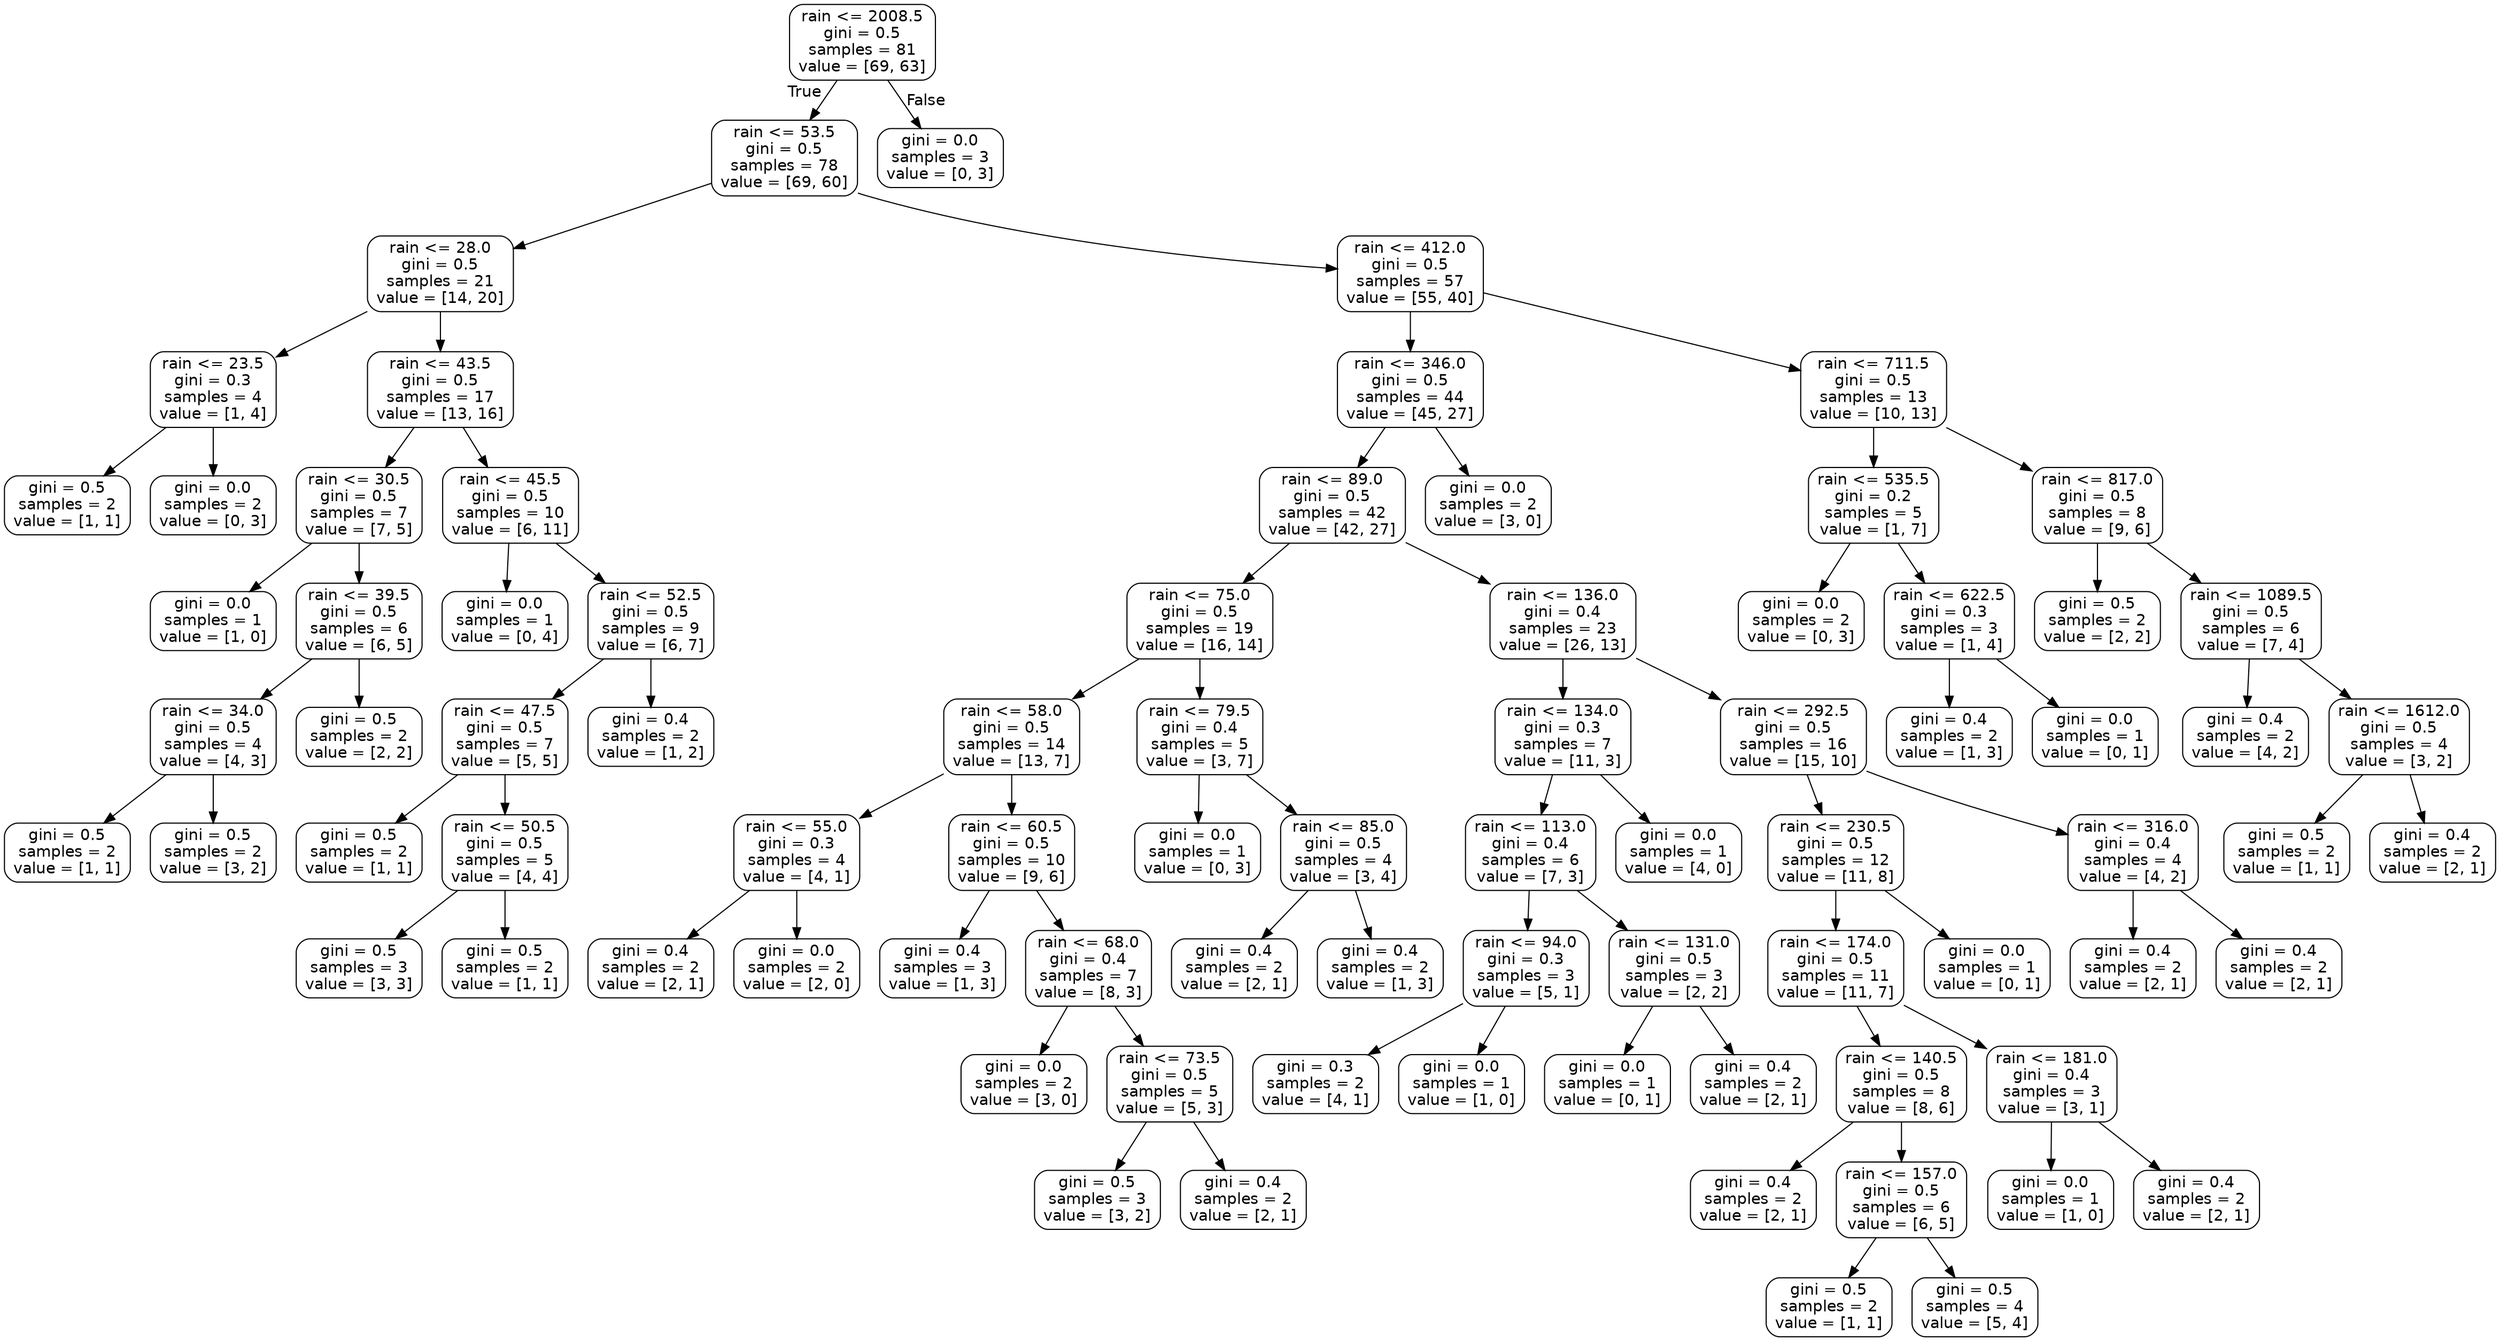 digraph Tree {
node [shape=box, style="rounded", color="black", fontname=helvetica] ;
edge [fontname=helvetica] ;
0 [label="rain <= 2008.5\ngini = 0.5\nsamples = 81\nvalue = [69, 63]"] ;
1 [label="rain <= 53.5\ngini = 0.5\nsamples = 78\nvalue = [69, 60]"] ;
0 -> 1 [labeldistance=2.5, labelangle=45, headlabel="True"] ;
2 [label="rain <= 28.0\ngini = 0.5\nsamples = 21\nvalue = [14, 20]"] ;
1 -> 2 ;
3 [label="rain <= 23.5\ngini = 0.3\nsamples = 4\nvalue = [1, 4]"] ;
2 -> 3 ;
4 [label="gini = 0.5\nsamples = 2\nvalue = [1, 1]"] ;
3 -> 4 ;
5 [label="gini = 0.0\nsamples = 2\nvalue = [0, 3]"] ;
3 -> 5 ;
6 [label="rain <= 43.5\ngini = 0.5\nsamples = 17\nvalue = [13, 16]"] ;
2 -> 6 ;
7 [label="rain <= 30.5\ngini = 0.5\nsamples = 7\nvalue = [7, 5]"] ;
6 -> 7 ;
8 [label="gini = 0.0\nsamples = 1\nvalue = [1, 0]"] ;
7 -> 8 ;
9 [label="rain <= 39.5\ngini = 0.5\nsamples = 6\nvalue = [6, 5]"] ;
7 -> 9 ;
10 [label="rain <= 34.0\ngini = 0.5\nsamples = 4\nvalue = [4, 3]"] ;
9 -> 10 ;
11 [label="gini = 0.5\nsamples = 2\nvalue = [1, 1]"] ;
10 -> 11 ;
12 [label="gini = 0.5\nsamples = 2\nvalue = [3, 2]"] ;
10 -> 12 ;
13 [label="gini = 0.5\nsamples = 2\nvalue = [2, 2]"] ;
9 -> 13 ;
14 [label="rain <= 45.5\ngini = 0.5\nsamples = 10\nvalue = [6, 11]"] ;
6 -> 14 ;
15 [label="gini = 0.0\nsamples = 1\nvalue = [0, 4]"] ;
14 -> 15 ;
16 [label="rain <= 52.5\ngini = 0.5\nsamples = 9\nvalue = [6, 7]"] ;
14 -> 16 ;
17 [label="rain <= 47.5\ngini = 0.5\nsamples = 7\nvalue = [5, 5]"] ;
16 -> 17 ;
18 [label="gini = 0.5\nsamples = 2\nvalue = [1, 1]"] ;
17 -> 18 ;
19 [label="rain <= 50.5\ngini = 0.5\nsamples = 5\nvalue = [4, 4]"] ;
17 -> 19 ;
20 [label="gini = 0.5\nsamples = 3\nvalue = [3, 3]"] ;
19 -> 20 ;
21 [label="gini = 0.5\nsamples = 2\nvalue = [1, 1]"] ;
19 -> 21 ;
22 [label="gini = 0.4\nsamples = 2\nvalue = [1, 2]"] ;
16 -> 22 ;
23 [label="rain <= 412.0\ngini = 0.5\nsamples = 57\nvalue = [55, 40]"] ;
1 -> 23 ;
24 [label="rain <= 346.0\ngini = 0.5\nsamples = 44\nvalue = [45, 27]"] ;
23 -> 24 ;
25 [label="rain <= 89.0\ngini = 0.5\nsamples = 42\nvalue = [42, 27]"] ;
24 -> 25 ;
26 [label="rain <= 75.0\ngini = 0.5\nsamples = 19\nvalue = [16, 14]"] ;
25 -> 26 ;
27 [label="rain <= 58.0\ngini = 0.5\nsamples = 14\nvalue = [13, 7]"] ;
26 -> 27 ;
28 [label="rain <= 55.0\ngini = 0.3\nsamples = 4\nvalue = [4, 1]"] ;
27 -> 28 ;
29 [label="gini = 0.4\nsamples = 2\nvalue = [2, 1]"] ;
28 -> 29 ;
30 [label="gini = 0.0\nsamples = 2\nvalue = [2, 0]"] ;
28 -> 30 ;
31 [label="rain <= 60.5\ngini = 0.5\nsamples = 10\nvalue = [9, 6]"] ;
27 -> 31 ;
32 [label="gini = 0.4\nsamples = 3\nvalue = [1, 3]"] ;
31 -> 32 ;
33 [label="rain <= 68.0\ngini = 0.4\nsamples = 7\nvalue = [8, 3]"] ;
31 -> 33 ;
34 [label="gini = 0.0\nsamples = 2\nvalue = [3, 0]"] ;
33 -> 34 ;
35 [label="rain <= 73.5\ngini = 0.5\nsamples = 5\nvalue = [5, 3]"] ;
33 -> 35 ;
36 [label="gini = 0.5\nsamples = 3\nvalue = [3, 2]"] ;
35 -> 36 ;
37 [label="gini = 0.4\nsamples = 2\nvalue = [2, 1]"] ;
35 -> 37 ;
38 [label="rain <= 79.5\ngini = 0.4\nsamples = 5\nvalue = [3, 7]"] ;
26 -> 38 ;
39 [label="gini = 0.0\nsamples = 1\nvalue = [0, 3]"] ;
38 -> 39 ;
40 [label="rain <= 85.0\ngini = 0.5\nsamples = 4\nvalue = [3, 4]"] ;
38 -> 40 ;
41 [label="gini = 0.4\nsamples = 2\nvalue = [2, 1]"] ;
40 -> 41 ;
42 [label="gini = 0.4\nsamples = 2\nvalue = [1, 3]"] ;
40 -> 42 ;
43 [label="rain <= 136.0\ngini = 0.4\nsamples = 23\nvalue = [26, 13]"] ;
25 -> 43 ;
44 [label="rain <= 134.0\ngini = 0.3\nsamples = 7\nvalue = [11, 3]"] ;
43 -> 44 ;
45 [label="rain <= 113.0\ngini = 0.4\nsamples = 6\nvalue = [7, 3]"] ;
44 -> 45 ;
46 [label="rain <= 94.0\ngini = 0.3\nsamples = 3\nvalue = [5, 1]"] ;
45 -> 46 ;
47 [label="gini = 0.3\nsamples = 2\nvalue = [4, 1]"] ;
46 -> 47 ;
48 [label="gini = 0.0\nsamples = 1\nvalue = [1, 0]"] ;
46 -> 48 ;
49 [label="rain <= 131.0\ngini = 0.5\nsamples = 3\nvalue = [2, 2]"] ;
45 -> 49 ;
50 [label="gini = 0.0\nsamples = 1\nvalue = [0, 1]"] ;
49 -> 50 ;
51 [label="gini = 0.4\nsamples = 2\nvalue = [2, 1]"] ;
49 -> 51 ;
52 [label="gini = 0.0\nsamples = 1\nvalue = [4, 0]"] ;
44 -> 52 ;
53 [label="rain <= 292.5\ngini = 0.5\nsamples = 16\nvalue = [15, 10]"] ;
43 -> 53 ;
54 [label="rain <= 230.5\ngini = 0.5\nsamples = 12\nvalue = [11, 8]"] ;
53 -> 54 ;
55 [label="rain <= 174.0\ngini = 0.5\nsamples = 11\nvalue = [11, 7]"] ;
54 -> 55 ;
56 [label="rain <= 140.5\ngini = 0.5\nsamples = 8\nvalue = [8, 6]"] ;
55 -> 56 ;
57 [label="gini = 0.4\nsamples = 2\nvalue = [2, 1]"] ;
56 -> 57 ;
58 [label="rain <= 157.0\ngini = 0.5\nsamples = 6\nvalue = [6, 5]"] ;
56 -> 58 ;
59 [label="gini = 0.5\nsamples = 2\nvalue = [1, 1]"] ;
58 -> 59 ;
60 [label="gini = 0.5\nsamples = 4\nvalue = [5, 4]"] ;
58 -> 60 ;
61 [label="rain <= 181.0\ngini = 0.4\nsamples = 3\nvalue = [3, 1]"] ;
55 -> 61 ;
62 [label="gini = 0.0\nsamples = 1\nvalue = [1, 0]"] ;
61 -> 62 ;
63 [label="gini = 0.4\nsamples = 2\nvalue = [2, 1]"] ;
61 -> 63 ;
64 [label="gini = 0.0\nsamples = 1\nvalue = [0, 1]"] ;
54 -> 64 ;
65 [label="rain <= 316.0\ngini = 0.4\nsamples = 4\nvalue = [4, 2]"] ;
53 -> 65 ;
66 [label="gini = 0.4\nsamples = 2\nvalue = [2, 1]"] ;
65 -> 66 ;
67 [label="gini = 0.4\nsamples = 2\nvalue = [2, 1]"] ;
65 -> 67 ;
68 [label="gini = 0.0\nsamples = 2\nvalue = [3, 0]"] ;
24 -> 68 ;
69 [label="rain <= 711.5\ngini = 0.5\nsamples = 13\nvalue = [10, 13]"] ;
23 -> 69 ;
70 [label="rain <= 535.5\ngini = 0.2\nsamples = 5\nvalue = [1, 7]"] ;
69 -> 70 ;
71 [label="gini = 0.0\nsamples = 2\nvalue = [0, 3]"] ;
70 -> 71 ;
72 [label="rain <= 622.5\ngini = 0.3\nsamples = 3\nvalue = [1, 4]"] ;
70 -> 72 ;
73 [label="gini = 0.4\nsamples = 2\nvalue = [1, 3]"] ;
72 -> 73 ;
74 [label="gini = 0.0\nsamples = 1\nvalue = [0, 1]"] ;
72 -> 74 ;
75 [label="rain <= 817.0\ngini = 0.5\nsamples = 8\nvalue = [9, 6]"] ;
69 -> 75 ;
76 [label="gini = 0.5\nsamples = 2\nvalue = [2, 2]"] ;
75 -> 76 ;
77 [label="rain <= 1089.5\ngini = 0.5\nsamples = 6\nvalue = [7, 4]"] ;
75 -> 77 ;
78 [label="gini = 0.4\nsamples = 2\nvalue = [4, 2]"] ;
77 -> 78 ;
79 [label="rain <= 1612.0\ngini = 0.5\nsamples = 4\nvalue = [3, 2]"] ;
77 -> 79 ;
80 [label="gini = 0.5\nsamples = 2\nvalue = [1, 1]"] ;
79 -> 80 ;
81 [label="gini = 0.4\nsamples = 2\nvalue = [2, 1]"] ;
79 -> 81 ;
82 [label="gini = 0.0\nsamples = 3\nvalue = [0, 3]"] ;
0 -> 82 [labeldistance=2.5, labelangle=-45, headlabel="False"] ;
}
